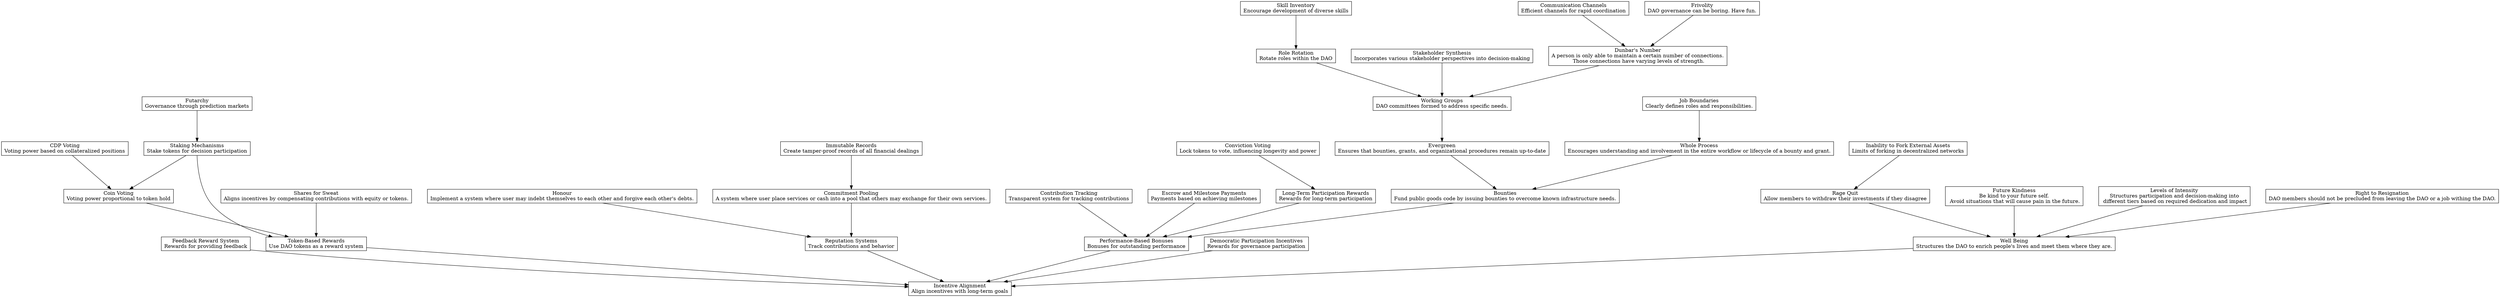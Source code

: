 digraph "" {
	graph [nodesep=0.6,
		rankdir=TB,
		ranksep=1.2
	];
	node [label="\N",
		shape=box
	];
	"Incentive Alignment"	[label="Incentive Alignment\nAlign incentives with long-term goals"];
	"Feedback Reward System"	[label="Feedback Reward System\nRewards for providing feedback"];
	"Feedback Reward System" -> "Incentive Alignment";
	"Token-Based Rewards"	[label="Token-Based Rewards\nUse DAO tokens as a reward system"];
	"Token-Based Rewards" -> "Incentive Alignment";
	"Reputation Systems"	[label="Reputation Systems\nTrack contributions and behavior"];
	"Reputation Systems" -> "Incentive Alignment";
	"Performance-Based Bonuses"	[label="Performance-Based Bonuses\nBonuses for outstanding performance"];
	"Performance-Based Bonuses" -> "Incentive Alignment";
	"Democratic Participation Incentives"	[label="Democratic Participation Incentives\nRewards for governance participation"];
	"Democratic Participation Incentives" -> "Incentive Alignment";
	"Well Being"	[label="Well Being\nStructures the DAO to enrich people's lives and meet them where they are."];
	"Well Being" -> "Incentive Alignment";
	"Rage Quit"	[label="Rage Quit\nAllow members to withdraw their investments if they disagree"];
	"Rage Quit" -> "Well Being";
	"Future Kindness"	[label="Future Kindness\nBe kind to your future self.\n Avoid situations that will cause pain in the future."];
	"Future Kindness" -> "Well Being";
	"Levels of Intensity"	[label="Levels of Intensity\nStructures participation and decision-making into\n different tiers based on required dedication and impact"];
	"Levels of Intensity" -> "Well Being";
	"Right to Resignation"	[label="Right to Resignation\nDAO members should not be precluded from leaving the DAO or a job withing the DAO.\n"];
	"Right to Resignation" -> "Well Being";
	"Inability to Fork External Assets"	[label="Inability to Fork External Assets\nLimits of forking in decentralized networks"];
	"Inability to Fork External Assets" -> "Rage Quit";
	"Contribution Tracking"	[label="Contribution Tracking\nTransparent system for tracking contributions"];
	"Contribution Tracking" -> "Performance-Based Bonuses";
	"Escrow and Milestone Payments"	[label="Escrow and Milestone Payments\nPayments based on achieving milestones"];
	"Escrow and Milestone Payments" -> "Performance-Based Bonuses";
	"Long-Term Participation Rewards"	[label="Long-Term Participation Rewards\nRewards for long-term participation"];
	"Long-Term Participation Rewards" -> "Performance-Based Bonuses";
	Bounties	[label="Bounties\nFund public goods code by issuing bounties to overcome known infrastructure needs."];
	Bounties -> "Performance-Based Bonuses";
	Evergreen	[label="Evergreen\nEnsures that bounties, grants, and organizational procedures remain up-to-date"];
	Evergreen -> Bounties;
	"Whole Process"	[label="Whole Process\nEncourages understanding and involvement in the entire workflow or lifecycle of a bounty and grant."];
	"Whole Process" -> Bounties;
	"Job Boundaries"	[label="Job Boundaries\nClearly defines roles and responsibilities."];
	"Job Boundaries" -> "Whole Process";
	"Working Groups"	[label="Working Groups\nDAO committees formed to address specific needs."];
	"Working Groups" -> Evergreen;
	"Role Rotation"	[label="Role Rotation\nRotate roles within the DAO"];
	"Role Rotation" -> "Working Groups";
	"Stakeholder Synthesis"	[label="Stakeholder Synthesis\nIncorporates various stakeholder perspectives into decision-making"];
	"Stakeholder Synthesis" -> "Working Groups";
	"Dunbar's Number"	[label="Dunbar's Number\nA person is only able to maintain a certain number of connections.\n Those connections have varying levels of strength."];
	"Dunbar's Number" -> "Working Groups";
	"Communication Channels"	[label="Communication Channels\nEfficient channels for rapid coordination"];
	"Communication Channels" -> "Dunbar's Number";
	Frivolity	[label="Frivolity\nDAO governance can be boring. Have fun.\n"];
	Frivolity -> "Dunbar's Number";
	"Skill Inventory"	[label="Skill Inventory\nEncourage development of diverse skills"];
	"Skill Inventory" -> "Role Rotation";
	"Conviction Voting"	[label="Conviction Voting\nLock tokens to vote, influencing longevity and power"];
	"Conviction Voting" -> "Long-Term Participation Rewards";
	Honour	[label="Honour\nImplement a system where user may indebt themselves to each other and forgive each other's debts.\n"];
	Honour -> "Reputation Systems";
	"Commitment Pooling"	[label="Commitment Pooling\nA system where user place services or cash into a pool that others may exchange for their own services.\n"];
	"Commitment Pooling" -> "Reputation Systems";
	"Immutable Records"	[label="Immutable Records\nCreate tamper-proof records of all financial dealings"];
	"Immutable Records" -> "Commitment Pooling";
	"Staking Mechanisms"	[label="Staking Mechanisms\nStake tokens for decision participation"];
	"Staking Mechanisms" -> "Token-Based Rewards";
	"Coin Voting"	[label="Coin Voting\nVoting power proportional to token hold"];
	"Staking Mechanisms" -> "Coin Voting";
	"Coin Voting" -> "Token-Based Rewards";
	"Shares for Sweat"	[label="Shares for Sweat\nAligns incentives by compensating contributions with equity or tokens.\n"];
	"Shares for Sweat" -> "Token-Based Rewards";
	"CDP Voting"	[label="CDP Voting\nVoting power based on collateralized positions"];
	"CDP Voting" -> "Coin Voting";
	Futarchy	[label="Futarchy\nGovernance through prediction markets"];
	Futarchy -> "Staking Mechanisms";
}
